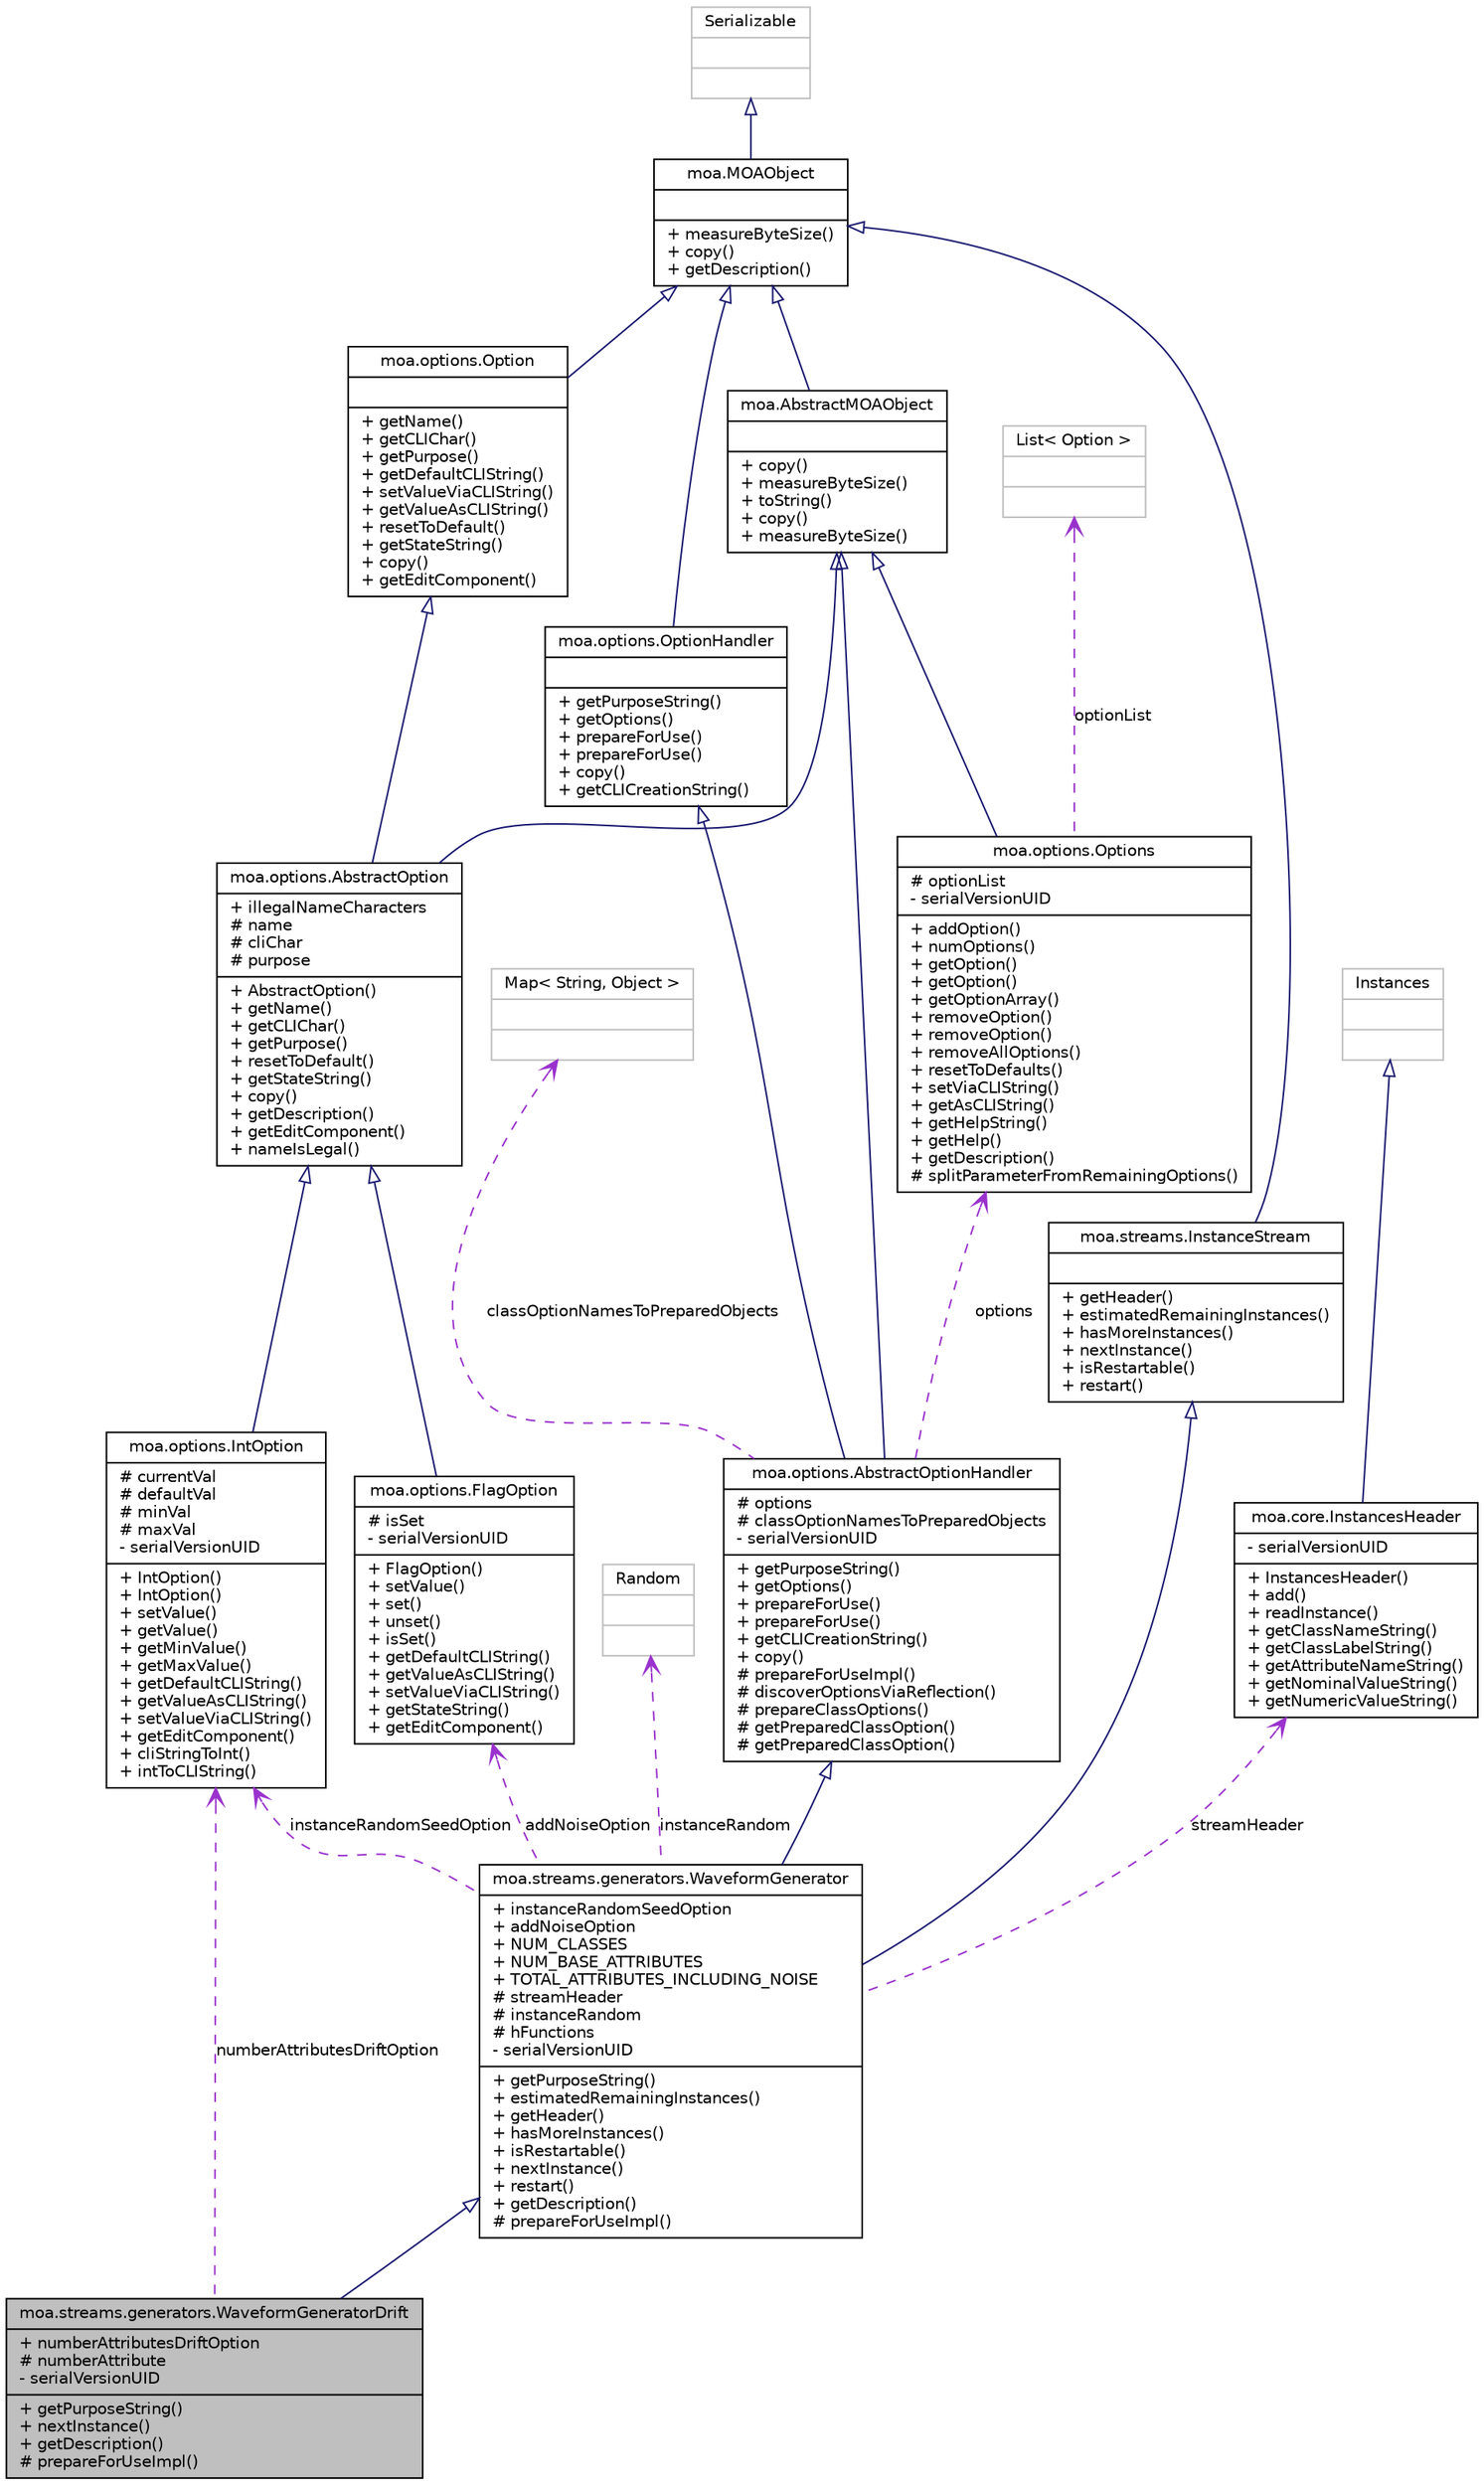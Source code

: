digraph G
{
  edge [fontname="Helvetica",fontsize="10",labelfontname="Helvetica",labelfontsize="10"];
  node [fontname="Helvetica",fontsize="10",shape=record];
  Node1 [label="{moa.streams.generators.WaveformGeneratorDrift\n|+ numberAttributesDriftOption\l# numberAttribute\l- serialVersionUID\l|+ getPurposeString()\l+ nextInstance()\l+ getDescription()\l# prepareForUseImpl()\l}",height=0.2,width=0.4,color="black", fillcolor="grey75", style="filled" fontcolor="black"];
  Node2 -> Node1 [dir=back,color="midnightblue",fontsize="10",style="solid",arrowtail="empty",fontname="Helvetica"];
  Node2 [label="{moa.streams.generators.WaveformGenerator\n|+ instanceRandomSeedOption\l+ addNoiseOption\l+ NUM_CLASSES\l+ NUM_BASE_ATTRIBUTES\l+ TOTAL_ATTRIBUTES_INCLUDING_NOISE\l# streamHeader\l# instanceRandom\l# hFunctions\l- serialVersionUID\l|+ getPurposeString()\l+ estimatedRemainingInstances()\l+ getHeader()\l+ hasMoreInstances()\l+ isRestartable()\l+ nextInstance()\l+ restart()\l+ getDescription()\l# prepareForUseImpl()\l}",height=0.2,width=0.4,color="black", fillcolor="white", style="filled",URL="$classmoa_1_1streams_1_1generators_1_1WaveformGenerator.html",tooltip="Stream generator for the problem of predicting one of three waveform types."];
  Node3 -> Node2 [dir=back,color="midnightblue",fontsize="10",style="solid",arrowtail="empty",fontname="Helvetica"];
  Node3 [label="{moa.options.AbstractOptionHandler\n|# options\l# classOptionNamesToPreparedObjects\l- serialVersionUID\l|+ getPurposeString()\l+ getOptions()\l+ prepareForUse()\l+ prepareForUse()\l+ getCLICreationString()\l+ copy()\l# prepareForUseImpl()\l# discoverOptionsViaReflection()\l# prepareClassOptions()\l# getPreparedClassOption()\l# getPreparedClassOption()\l}",height=0.2,width=0.4,color="black", fillcolor="white", style="filled",URL="$classmoa_1_1options_1_1AbstractOptionHandler.html",tooltip="Abstract Option Handler."];
  Node4 -> Node3 [dir=back,color="midnightblue",fontsize="10",style="solid",arrowtail="empty",fontname="Helvetica"];
  Node4 [label="{moa.AbstractMOAObject\n||+ copy()\l+ measureByteSize()\l+ toString()\l+ copy()\l+ measureByteSize()\l}",height=0.2,width=0.4,color="black", fillcolor="white", style="filled",URL="$classmoa_1_1AbstractMOAObject.html",tooltip="Abstract MOA Object."];
  Node5 -> Node4 [dir=back,color="midnightblue",fontsize="10",style="solid",arrowtail="empty",fontname="Helvetica"];
  Node5 [label="{moa.MOAObject\n||+ measureByteSize()\l+ copy()\l+ getDescription()\l}",height=0.2,width=0.4,color="black", fillcolor="white", style="filled",URL="$interfacemoa_1_1MOAObject.html",tooltip="Interface implemented by classes in MOA, so that all are serializable, can produce..."];
  Node6 -> Node5 [dir=back,color="midnightblue",fontsize="10",style="solid",arrowtail="empty",fontname="Helvetica"];
  Node6 [label="{Serializable\n||}",height=0.2,width=0.4,color="grey75", fillcolor="white", style="filled"];
  Node7 -> Node3 [dir=back,color="midnightblue",fontsize="10",style="solid",arrowtail="empty",fontname="Helvetica"];
  Node7 [label="{moa.options.OptionHandler\n||+ getPurposeString()\l+ getOptions()\l+ prepareForUse()\l+ prepareForUse()\l+ copy()\l+ getCLICreationString()\l}",height=0.2,width=0.4,color="black", fillcolor="white", style="filled",URL="$interfacemoa_1_1options_1_1OptionHandler.html",tooltip="Interface representing an object that handles options or parameters."];
  Node5 -> Node7 [dir=back,color="midnightblue",fontsize="10",style="solid",arrowtail="empty",fontname="Helvetica"];
  Node8 -> Node3 [dir=back,color="darkorchid3",fontsize="10",style="dashed",label="classOptionNamesToPreparedObjects",arrowtail="open",fontname="Helvetica"];
  Node8 [label="{Map\< String, Object \>\n||}",height=0.2,width=0.4,color="grey75", fillcolor="white", style="filled"];
  Node9 -> Node3 [dir=back,color="darkorchid3",fontsize="10",style="dashed",label="options",arrowtail="open",fontname="Helvetica"];
  Node9 [label="{moa.options.Options\n|# optionList\l- serialVersionUID\l|+ addOption()\l+ numOptions()\l+ getOption()\l+ getOption()\l+ getOptionArray()\l+ removeOption()\l+ removeOption()\l+ removeAllOptions()\l+ resetToDefaults()\l+ setViaCLIString()\l+ getAsCLIString()\l+ getHelpString()\l+ getHelp()\l+ getDescription()\l# splitParameterFromRemainingOptions()\l}",height=0.2,width=0.4,color="black", fillcolor="white", style="filled",URL="$classmoa_1_1options_1_1Options.html",tooltip="File option."];
  Node4 -> Node9 [dir=back,color="midnightblue",fontsize="10",style="solid",arrowtail="empty",fontname="Helvetica"];
  Node10 -> Node9 [dir=back,color="darkorchid3",fontsize="10",style="dashed",label="optionList",arrowtail="open",fontname="Helvetica"];
  Node10 [label="{List\< Option \>\n||}",height=0.2,width=0.4,color="grey75", fillcolor="white", style="filled"];
  Node11 -> Node2 [dir=back,color="midnightblue",fontsize="10",style="solid",arrowtail="empty",fontname="Helvetica"];
  Node11 [label="{moa.streams.InstanceStream\n||+ getHeader()\l+ estimatedRemainingInstances()\l+ hasMoreInstances()\l+ nextInstance()\l+ isRestartable()\l+ restart()\l}",height=0.2,width=0.4,color="black", fillcolor="white", style="filled",URL="$interfacemoa_1_1streams_1_1InstanceStream.html",tooltip="Interface representing a data stream of instances."];
  Node5 -> Node11 [dir=back,color="midnightblue",fontsize="10",style="solid",arrowtail="empty",fontname="Helvetica"];
  Node12 -> Node2 [dir=back,color="darkorchid3",fontsize="10",style="dashed",label="streamHeader",arrowtail="open",fontname="Helvetica"];
  Node12 [label="{moa.core.InstancesHeader\n|- serialVersionUID\l|+ InstancesHeader()\l+ add()\l+ readInstance()\l+ getClassNameString()\l+ getClassLabelString()\l+ getAttributeNameString()\l+ getNominalValueString()\l+ getNumericValueString()\l}",height=0.2,width=0.4,color="black", fillcolor="white", style="filled",URL="$classmoa_1_1core_1_1InstancesHeader.html",tooltip="Class for storing the header or context of a data stream."];
  Node13 -> Node12 [dir=back,color="midnightblue",fontsize="10",style="solid",arrowtail="empty",fontname="Helvetica"];
  Node13 [label="{Instances\n||}",height=0.2,width=0.4,color="grey75", fillcolor="white", style="filled"];
  Node14 -> Node2 [dir=back,color="darkorchid3",fontsize="10",style="dashed",label="instanceRandomSeedOption",arrowtail="open",fontname="Helvetica"];
  Node14 [label="{moa.options.IntOption\n|# currentVal\l# defaultVal\l# minVal\l# maxVal\l- serialVersionUID\l|+ IntOption()\l+ IntOption()\l+ setValue()\l+ getValue()\l+ getMinValue()\l+ getMaxValue()\l+ getDefaultCLIString()\l+ getValueAsCLIString()\l+ setValueViaCLIString()\l+ getEditComponent()\l+ cliStringToInt()\l+ intToCLIString()\l}",height=0.2,width=0.4,color="black", fillcolor="white", style="filled",URL="$classmoa_1_1options_1_1IntOption.html",tooltip="Int option."];
  Node15 -> Node14 [dir=back,color="midnightblue",fontsize="10",style="solid",arrowtail="empty",fontname="Helvetica"];
  Node15 [label="{moa.options.AbstractOption\n|+ illegalNameCharacters\l# name\l# cliChar\l# purpose\l|+ AbstractOption()\l+ getName()\l+ getCLIChar()\l+ getPurpose()\l+ resetToDefault()\l+ getStateString()\l+ copy()\l+ getDescription()\l+ getEditComponent()\l+ nameIsLegal()\l}",height=0.2,width=0.4,color="black", fillcolor="white", style="filled",URL="$classmoa_1_1options_1_1AbstractOption.html",tooltip="Abstract option."];
  Node4 -> Node15 [dir=back,color="midnightblue",fontsize="10",style="solid",arrowtail="empty",fontname="Helvetica"];
  Node16 -> Node15 [dir=back,color="midnightblue",fontsize="10",style="solid",arrowtail="empty",fontname="Helvetica"];
  Node16 [label="{moa.options.Option\n||+ getName()\l+ getCLIChar()\l+ getPurpose()\l+ getDefaultCLIString()\l+ setValueViaCLIString()\l+ getValueAsCLIString()\l+ resetToDefault()\l+ getStateString()\l+ copy()\l+ getEditComponent()\l}",height=0.2,width=0.4,color="black", fillcolor="white", style="filled",URL="$interfacemoa_1_1options_1_1Option.html",tooltip="Interface representing an option or parameter."];
  Node5 -> Node16 [dir=back,color="midnightblue",fontsize="10",style="solid",arrowtail="empty",fontname="Helvetica"];
  Node17 -> Node2 [dir=back,color="darkorchid3",fontsize="10",style="dashed",label="addNoiseOption",arrowtail="open",fontname="Helvetica"];
  Node17 [label="{moa.options.FlagOption\n|# isSet\l- serialVersionUID\l|+ FlagOption()\l+ setValue()\l+ set()\l+ unset()\l+ isSet()\l+ getDefaultCLIString()\l+ getValueAsCLIString()\l+ setValueViaCLIString()\l+ getStateString()\l+ getEditComponent()\l}",height=0.2,width=0.4,color="black", fillcolor="white", style="filled",URL="$classmoa_1_1options_1_1FlagOption.html",tooltip="Flag option."];
  Node15 -> Node17 [dir=back,color="midnightblue",fontsize="10",style="solid",arrowtail="empty",fontname="Helvetica"];
  Node18 -> Node2 [dir=back,color="darkorchid3",fontsize="10",style="dashed",label="instanceRandom",arrowtail="open",fontname="Helvetica"];
  Node18 [label="{Random\n||}",height=0.2,width=0.4,color="grey75", fillcolor="white", style="filled"];
  Node14 -> Node1 [dir=back,color="darkorchid3",fontsize="10",style="dashed",label="numberAttributesDriftOption",arrowtail="open",fontname="Helvetica"];
}
